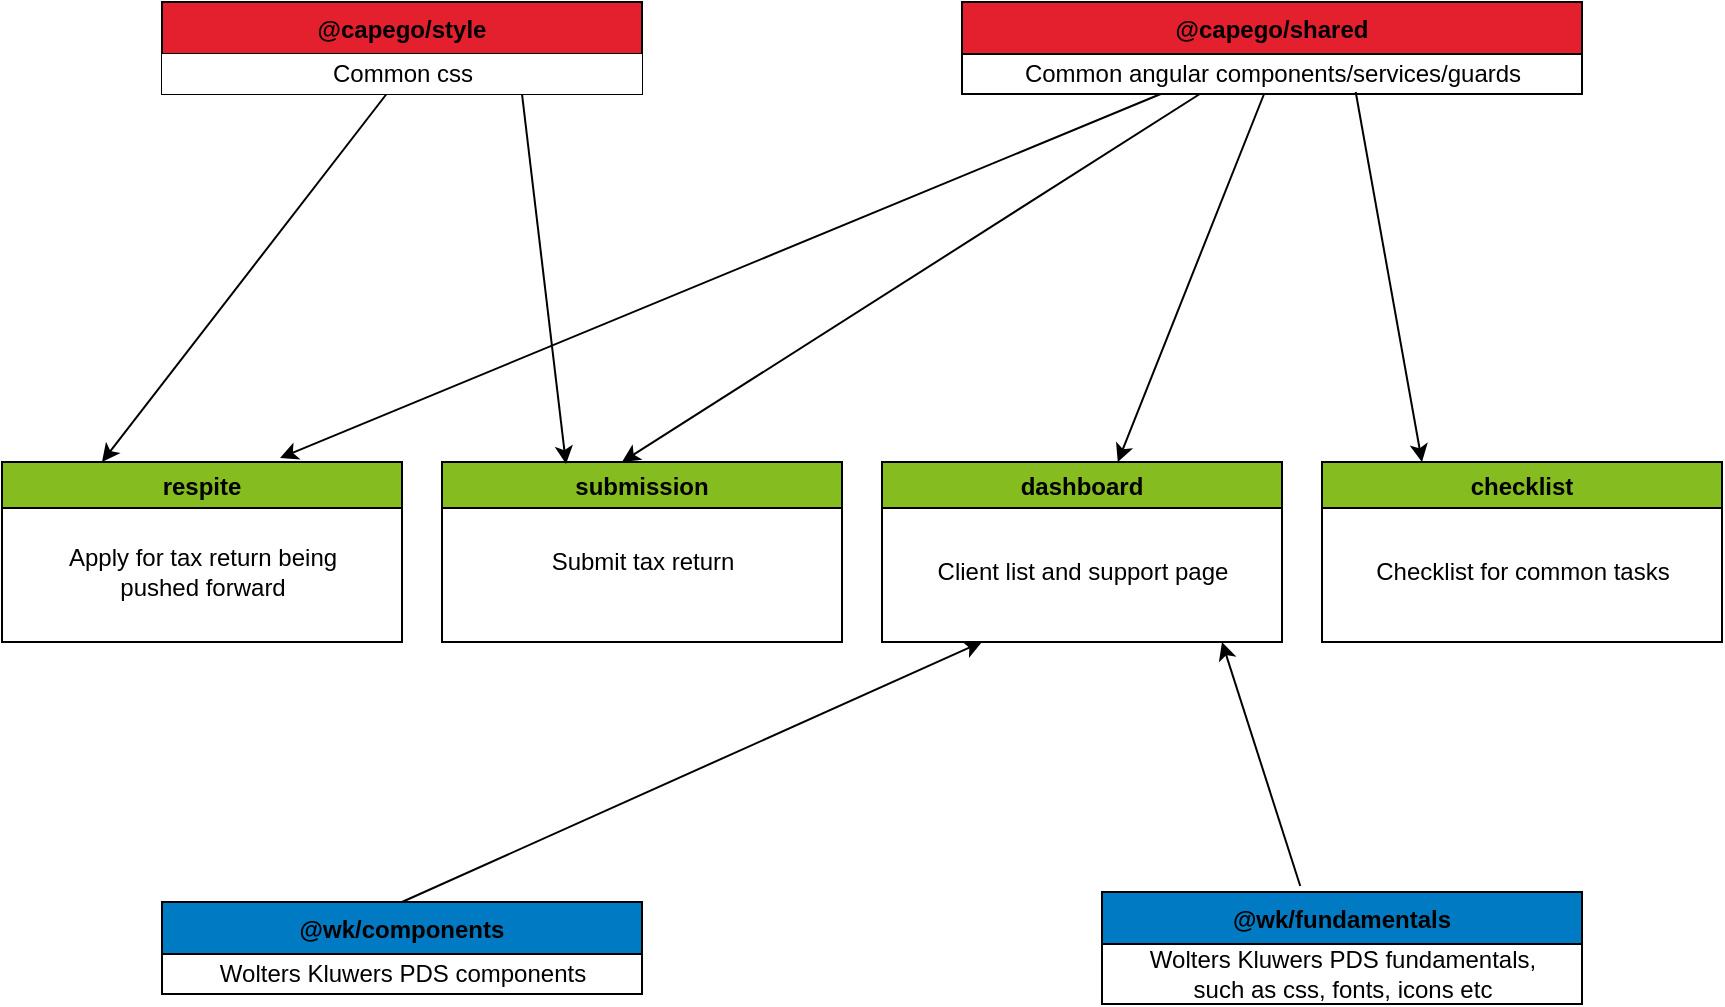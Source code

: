 <mxfile version="14.8.0" type="github">
  <diagram name="Page-1" id="6133507b-19e7-1e82-6fc7-422aa6c4b21f">
    <mxGraphModel dx="1508" dy="947" grid="1" gridSize="10" guides="1" tooltips="1" connect="1" arrows="1" fold="1" page="1" pageScale="1" pageWidth="1100" pageHeight="850" background="none" math="0" shadow="0">
      <root>
        <mxCell id="0" />
        <mxCell id="1" parent="0" />
        <mxCell id="Hb9slEdmjFOCAN-BXh2K-1" value="respite" style="swimlane;fillColor=#85BC20;" vertex="1" parent="1">
          <mxGeometry x="100" y="280" width="200" height="90" as="geometry" />
        </mxCell>
        <mxCell id="Hb9slEdmjFOCAN-BXh2K-2" value="Apply for tax return being &lt;br&gt;pushed forward" style="text;html=1;align=center;verticalAlign=middle;resizable=0;points=[];autosize=1;strokeColor=none;" vertex="1" parent="Hb9slEdmjFOCAN-BXh2K-1">
          <mxGeometry x="25" y="40" width="150" height="30" as="geometry" />
        </mxCell>
        <mxCell id="Hb9slEdmjFOCAN-BXh2K-3" value="submission" style="swimlane;fillColor=#85BC20;" vertex="1" parent="1">
          <mxGeometry x="320" y="280" width="200" height="90" as="geometry" />
        </mxCell>
        <mxCell id="Hb9slEdmjFOCAN-BXh2K-4" value="Submit tax return" style="text;html=1;align=center;verticalAlign=middle;resizable=0;points=[];autosize=1;strokeColor=none;" vertex="1" parent="Hb9slEdmjFOCAN-BXh2K-3">
          <mxGeometry x="45" y="40" width="110" height="20" as="geometry" />
        </mxCell>
        <mxCell id="Hb9slEdmjFOCAN-BXh2K-5" value="dashboard" style="swimlane;fillColor=#85BC20;" vertex="1" parent="1">
          <mxGeometry x="540" y="280" width="200" height="90" as="geometry" />
        </mxCell>
        <mxCell id="Hb9slEdmjFOCAN-BXh2K-6" value="Client list and support page" style="text;html=1;align=center;verticalAlign=middle;resizable=0;points=[];autosize=1;strokeColor=none;" vertex="1" parent="Hb9slEdmjFOCAN-BXh2K-5">
          <mxGeometry x="20" y="45" width="160" height="20" as="geometry" />
        </mxCell>
        <mxCell id="Hb9slEdmjFOCAN-BXh2K-7" value="@capego/shared" style="swimlane;fontStyle=1;childLayout=stackLayout;horizontal=1;startSize=26;horizontalStack=0;resizeParent=1;resizeParentMax=0;resizeLast=0;collapsible=1;marginBottom=0;fillColor=#E5202E;" vertex="1" parent="1">
          <mxGeometry x="580" y="50" width="310" height="46" as="geometry" />
        </mxCell>
        <mxCell id="Hb9slEdmjFOCAN-BXh2K-25" value="Common angular components/services/guards&lt;br&gt;" style="text;html=1;align=center;verticalAlign=middle;resizable=0;points=[];autosize=1;strokeColor=none;" vertex="1" parent="Hb9slEdmjFOCAN-BXh2K-7">
          <mxGeometry y="26" width="310" height="20" as="geometry" />
        </mxCell>
        <mxCell id="Hb9slEdmjFOCAN-BXh2K-12" value="" style="endArrow=classic;html=1;entryX=0.695;entryY=-0.022;entryDx=0;entryDy=0;entryPerimeter=0;" edge="1" parent="1" source="Hb9slEdmjFOCAN-BXh2K-7" target="Hb9slEdmjFOCAN-BXh2K-1">
          <mxGeometry width="50" height="50" relative="1" as="geometry">
            <mxPoint x="420" y="190" as="sourcePoint" />
            <mxPoint x="280" y="210" as="targetPoint" />
          </mxGeometry>
        </mxCell>
        <mxCell id="Hb9slEdmjFOCAN-BXh2K-13" value="" style="endArrow=classic;html=1;entryX=0.45;entryY=0;entryDx=0;entryDy=0;entryPerimeter=0;" edge="1" parent="1" source="Hb9slEdmjFOCAN-BXh2K-7" target="Hb9slEdmjFOCAN-BXh2K-3">
          <mxGeometry width="50" height="50" relative="1" as="geometry">
            <mxPoint x="480" y="185.765" as="sourcePoint" />
            <mxPoint x="339" y="288.02" as="targetPoint" />
          </mxGeometry>
        </mxCell>
        <mxCell id="Hb9slEdmjFOCAN-BXh2K-14" value="" style="endArrow=classic;html=1;" edge="1" parent="1" source="Hb9slEdmjFOCAN-BXh2K-25" target="Hb9slEdmjFOCAN-BXh2K-5">
          <mxGeometry width="50" height="50" relative="1" as="geometry">
            <mxPoint x="550" y="136" as="sourcePoint" />
            <mxPoint x="670" y="239" as="targetPoint" />
          </mxGeometry>
        </mxCell>
        <mxCell id="Hb9slEdmjFOCAN-BXh2K-17" value="" style="endArrow=classic;html=1;entryX=0.25;entryY=0;entryDx=0;entryDy=0;" edge="1" parent="1" source="Hb9slEdmjFOCAN-BXh2K-27" target="Hb9slEdmjFOCAN-BXh2K-1">
          <mxGeometry width="50" height="50" relative="1" as="geometry">
            <mxPoint x="268.75" y="500" as="sourcePoint" />
            <mxPoint x="150" y="379" as="targetPoint" />
          </mxGeometry>
        </mxCell>
        <mxCell id="Hb9slEdmjFOCAN-BXh2K-18" value="" style="endArrow=classic;html=1;exitX=0.75;exitY=1;exitDx=0;exitDy=0;entryX=0.31;entryY=0.011;entryDx=0;entryDy=0;entryPerimeter=0;" edge="1" parent="1" source="Hb9slEdmjFOCAN-BXh2K-20" target="Hb9slEdmjFOCAN-BXh2K-3">
          <mxGeometry width="50" height="50" relative="1" as="geometry">
            <mxPoint x="340" y="500" as="sourcePoint" />
            <mxPoint x="340" y="380" as="targetPoint" />
          </mxGeometry>
        </mxCell>
        <mxCell id="Hb9slEdmjFOCAN-BXh2K-20" value="@capego/style" style="swimlane;fontStyle=1;childLayout=stackLayout;horizontal=1;startSize=26;horizontalStack=0;resizeParent=1;resizeParentMax=0;resizeLast=0;collapsible=1;marginBottom=0;fillColor=#E5202E;" vertex="1" parent="1">
          <mxGeometry x="180" y="50" width="240" height="46" as="geometry" />
        </mxCell>
        <mxCell id="Hb9slEdmjFOCAN-BXh2K-27" value="Common css" style="text;html=1;align=center;verticalAlign=middle;resizable=0;points=[];autosize=1;strokeColor=none;fillColor=#FFFFFF;" vertex="1" parent="Hb9slEdmjFOCAN-BXh2K-20">
          <mxGeometry y="26" width="240" height="20" as="geometry" />
        </mxCell>
        <mxCell id="Hb9slEdmjFOCAN-BXh2K-28" value="checklist" style="swimlane;fillColor=#85BC20;" vertex="1" parent="1">
          <mxGeometry x="760" y="280" width="200" height="90" as="geometry" />
        </mxCell>
        <mxCell id="Hb9slEdmjFOCAN-BXh2K-29" value="Checklist for common tasks" style="text;html=1;align=center;verticalAlign=middle;resizable=0;points=[];autosize=1;strokeColor=none;" vertex="1" parent="Hb9slEdmjFOCAN-BXh2K-28">
          <mxGeometry x="20" y="45" width="160" height="20" as="geometry" />
        </mxCell>
        <mxCell id="Hb9slEdmjFOCAN-BXh2K-30" value="" style="endArrow=classic;html=1;entryX=0.25;entryY=0;entryDx=0;entryDy=0;exitX=0.635;exitY=0.95;exitDx=0;exitDy=0;exitPerimeter=0;" edge="1" parent="1" source="Hb9slEdmjFOCAN-BXh2K-25" target="Hb9slEdmjFOCAN-BXh2K-28">
          <mxGeometry width="50" height="50" relative="1" as="geometry">
            <mxPoint x="580.002" y="96" as="sourcePoint" />
            <mxPoint x="668.537" y="280" as="targetPoint" />
          </mxGeometry>
        </mxCell>
        <mxCell id="Hb9slEdmjFOCAN-BXh2K-31" value="@wk/components" style="swimlane;fontStyle=1;childLayout=stackLayout;horizontal=1;startSize=26;horizontalStack=0;resizeParent=1;resizeParentMax=0;resizeLast=0;collapsible=1;marginBottom=0;fillColor=#007AC3;" vertex="1" parent="1">
          <mxGeometry x="180" y="500" width="240" height="46" as="geometry" />
        </mxCell>
        <mxCell id="Hb9slEdmjFOCAN-BXh2K-32" value="Wolters Kluwers PDS components" style="text;html=1;align=center;verticalAlign=middle;resizable=0;points=[];autosize=1;strokeColor=none;" vertex="1" parent="Hb9slEdmjFOCAN-BXh2K-31">
          <mxGeometry y="26" width="240" height="20" as="geometry" />
        </mxCell>
        <mxCell id="Hb9slEdmjFOCAN-BXh2K-33" value="" style="endArrow=classic;html=1;exitX=0.5;exitY=0;exitDx=0;exitDy=0;entryX=0.25;entryY=1;entryDx=0;entryDy=0;" edge="1" parent="1" source="Hb9slEdmjFOCAN-BXh2K-31" target="Hb9slEdmjFOCAN-BXh2K-5">
          <mxGeometry width="50" height="50" relative="1" as="geometry">
            <mxPoint x="620" y="500" as="sourcePoint" />
            <mxPoint x="700" y="370" as="targetPoint" />
          </mxGeometry>
        </mxCell>
        <mxCell id="Hb9slEdmjFOCAN-BXh2K-34" value="@wk/fundamentals" style="swimlane;fontStyle=1;childLayout=stackLayout;horizontal=1;startSize=26;horizontalStack=0;resizeParent=1;resizeParentMax=0;resizeLast=0;collapsible=1;marginBottom=0;fillColor=#007AC3;" vertex="1" parent="1">
          <mxGeometry x="650" y="495" width="240" height="56" as="geometry" />
        </mxCell>
        <mxCell id="Hb9slEdmjFOCAN-BXh2K-35" value="Wolters Kluwers PDS fundamentals,&lt;br&gt;such as css, fonts, icons etc" style="text;html=1;align=center;verticalAlign=middle;resizable=0;points=[];autosize=1;strokeColor=none;" vertex="1" parent="Hb9slEdmjFOCAN-BXh2K-34">
          <mxGeometry y="26" width="240" height="30" as="geometry" />
        </mxCell>
        <mxCell id="Hb9slEdmjFOCAN-BXh2K-36" value="" style="endArrow=classic;html=1;exitX=0.413;exitY=-0.054;exitDx=0;exitDy=0;entryX=0.25;entryY=1;entryDx=0;entryDy=0;exitPerimeter=0;" edge="1" parent="1" source="Hb9slEdmjFOCAN-BXh2K-34">
          <mxGeometry width="50" height="50" relative="1" as="geometry">
            <mxPoint x="630" y="490" as="sourcePoint" />
            <mxPoint x="710" y="370" as="targetPoint" />
          </mxGeometry>
        </mxCell>
      </root>
    </mxGraphModel>
  </diagram>
</mxfile>
